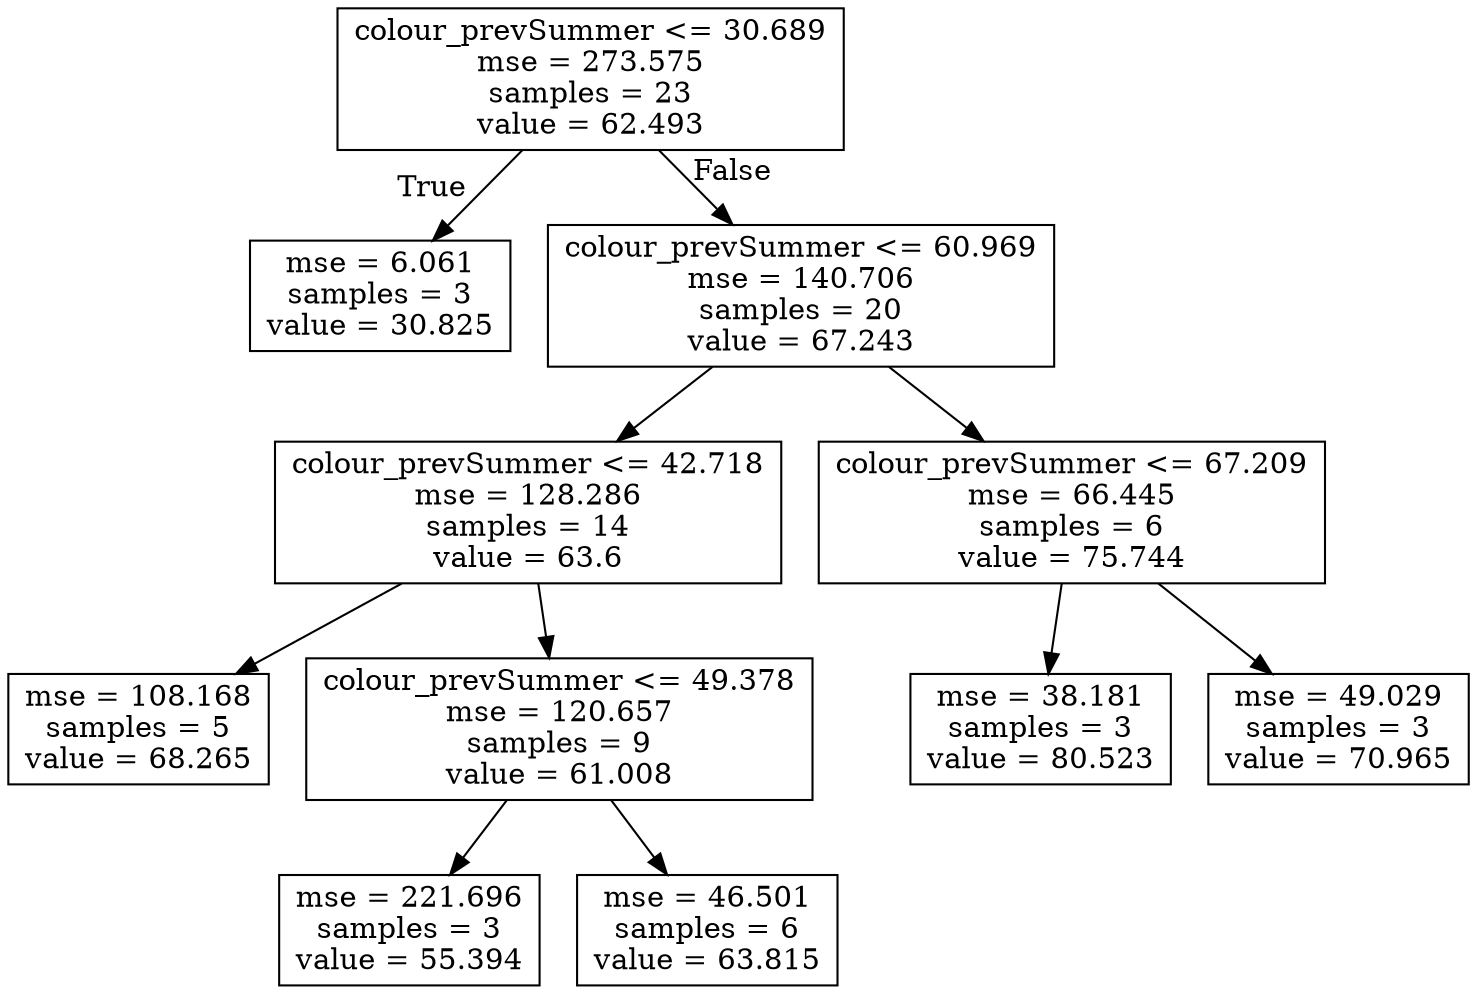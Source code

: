 digraph Tree {
node [shape=box] ;
0 [label="colour_prevSummer <= 30.689\nmse = 273.575\nsamples = 23\nvalue = 62.493"] ;
1 [label="mse = 6.061\nsamples = 3\nvalue = 30.825"] ;
0 -> 1 [labeldistance=2.5, labelangle=45, headlabel="True"] ;
2 [label="colour_prevSummer <= 60.969\nmse = 140.706\nsamples = 20\nvalue = 67.243"] ;
0 -> 2 [labeldistance=2.5, labelangle=-45, headlabel="False"] ;
3 [label="colour_prevSummer <= 42.718\nmse = 128.286\nsamples = 14\nvalue = 63.6"] ;
2 -> 3 ;
5 [label="mse = 108.168\nsamples = 5\nvalue = 68.265"] ;
3 -> 5 ;
6 [label="colour_prevSummer <= 49.378\nmse = 120.657\nsamples = 9\nvalue = 61.008"] ;
3 -> 6 ;
7 [label="mse = 221.696\nsamples = 3\nvalue = 55.394"] ;
6 -> 7 ;
8 [label="mse = 46.501\nsamples = 6\nvalue = 63.815"] ;
6 -> 8 ;
4 [label="colour_prevSummer <= 67.209\nmse = 66.445\nsamples = 6\nvalue = 75.744"] ;
2 -> 4 ;
9 [label="mse = 38.181\nsamples = 3\nvalue = 80.523"] ;
4 -> 9 ;
10 [label="mse = 49.029\nsamples = 3\nvalue = 70.965"] ;
4 -> 10 ;
}